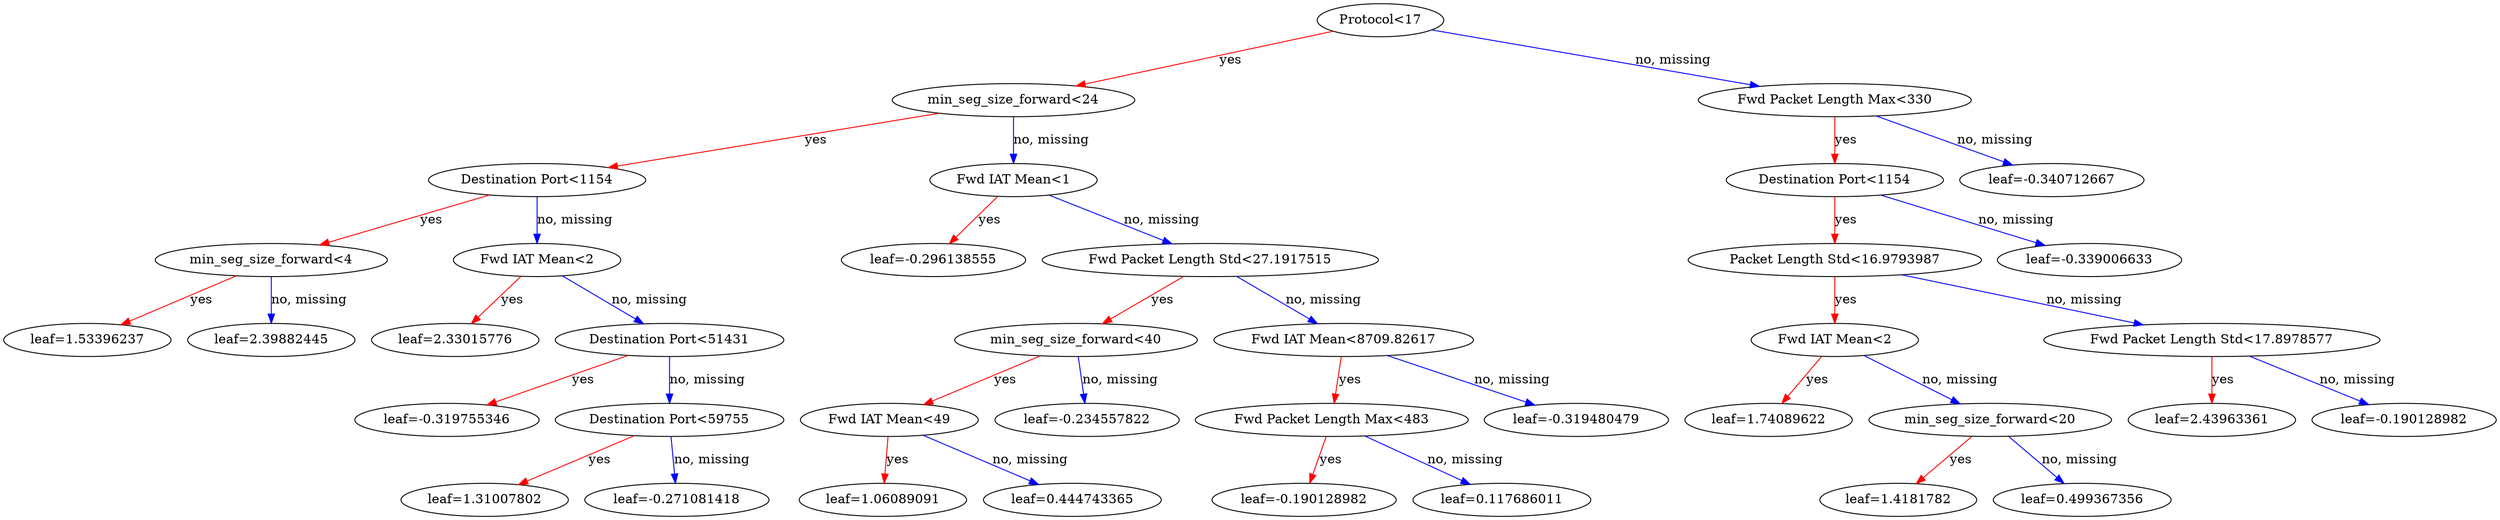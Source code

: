digraph {
    graph [ rankdir=TB ]

    0 [ label="Protocol<17" ]
    0 -> 1 [label="yes" color="#FF0000"]
    0 -> 2 [label="no, missing" color="#0000FF"]

    1 [ label="min_seg_size_forward<24" ]
    1 -> 3 [label="yes" color="#FF0000"]
    1 -> 4 [label="no, missing" color="#0000FF"]

    3 [ label="Destination Port<1154" ]
    3 -> 7 [label="yes" color="#FF0000"]
    3 -> 8 [label="no, missing" color="#0000FF"]

    7 [ label="min_seg_size_forward<4" ]
    7 -> 13 [label="yes" color="#FF0000"]
    7 -> 14 [label="no, missing" color="#0000FF"]

    13 [ label="leaf=1.53396237" ]

    14 [ label="leaf=2.39882445" ]

    8 [ label="Fwd IAT Mean<2" ]
    8 -> 15 [label="yes" color="#FF0000"]
    8 -> 16 [label="no, missing" color="#0000FF"]

    15 [ label="leaf=2.33015776" ]

    16 [ label="Destination Port<51431" ]
    16 -> 21 [label="yes" color="#FF0000"]
    16 -> 22 [label="no, missing" color="#0000FF"]

    21 [ label="leaf=-0.319755346" ]

    22 [ label="Destination Port<59755" ]
    22 -> 31 [label="yes" color="#FF0000"]
    22 -> 32 [label="no, missing" color="#0000FF"]

    31 [ label="leaf=1.31007802" ]

    32 [ label="leaf=-0.271081418" ]

    4 [ label="Fwd IAT Mean<1" ]
    4 -> 9 [label="yes" color="#FF0000"]
    4 -> 10 [label="no, missing" color="#0000FF"]

    9 [ label="leaf=-0.296138555" ]

    10 [ label="Fwd Packet Length Std<27.1917515" ]
    10 -> 17 [label="yes" color="#FF0000"]
    10 -> 18 [label="no, missing" color="#0000FF"]

    17 [ label="min_seg_size_forward<40" ]
    17 -> 23 [label="yes" color="#FF0000"]
    17 -> 24 [label="no, missing" color="#0000FF"]

    23 [ label="Fwd IAT Mean<49" ]
    23 -> 33 [label="yes" color="#FF0000"]
    23 -> 34 [label="no, missing" color="#0000FF"]

    33 [ label="leaf=1.06089091" ]

    34 [ label="leaf=0.444743365" ]

    24 [ label="leaf=-0.234557822" ]

    18 [ label="Fwd IAT Mean<8709.82617" ]
    18 -> 25 [label="yes" color="#FF0000"]
    18 -> 26 [label="no, missing" color="#0000FF"]

    25 [ label="Fwd Packet Length Max<483" ]
    25 -> 35 [label="yes" color="#FF0000"]
    25 -> 36 [label="no, missing" color="#0000FF"]

    35 [ label="leaf=-0.190128982" ]

    36 [ label="leaf=0.117686011" ]

    26 [ label="leaf=-0.319480479" ]

    2 [ label="Fwd Packet Length Max<330" ]
    2 -> 5 [label="yes" color="#FF0000"]
    2 -> 6 [label="no, missing" color="#0000FF"]

    5 [ label="Destination Port<1154" ]
    5 -> 11 [label="yes" color="#FF0000"]
    5 -> 12 [label="no, missing" color="#0000FF"]

    11 [ label="Packet Length Std<16.9793987" ]
    11 -> 19 [label="yes" color="#FF0000"]
    11 -> 20 [label="no, missing" color="#0000FF"]

    19 [ label="Fwd IAT Mean<2" ]
    19 -> 27 [label="yes" color="#FF0000"]
    19 -> 28 [label="no, missing" color="#0000FF"]

    27 [ label="leaf=1.74089622" ]

    28 [ label="min_seg_size_forward<20" ]
    28 -> 37 [label="yes" color="#FF0000"]
    28 -> 38 [label="no, missing" color="#0000FF"]

    37 [ label="leaf=1.4181782" ]

    38 [ label="leaf=0.499367356" ]

    20 [ label="Fwd Packet Length Std<17.8978577" ]
    20 -> 29 [label="yes" color="#FF0000"]
    20 -> 30 [label="no, missing" color="#0000FF"]

    29 [ label="leaf=2.43963361" ]

    30 [ label="leaf=-0.190128982" ]

    12 [ label="leaf=-0.339006633" ]

    6 [ label="leaf=-0.340712667" ]
}
